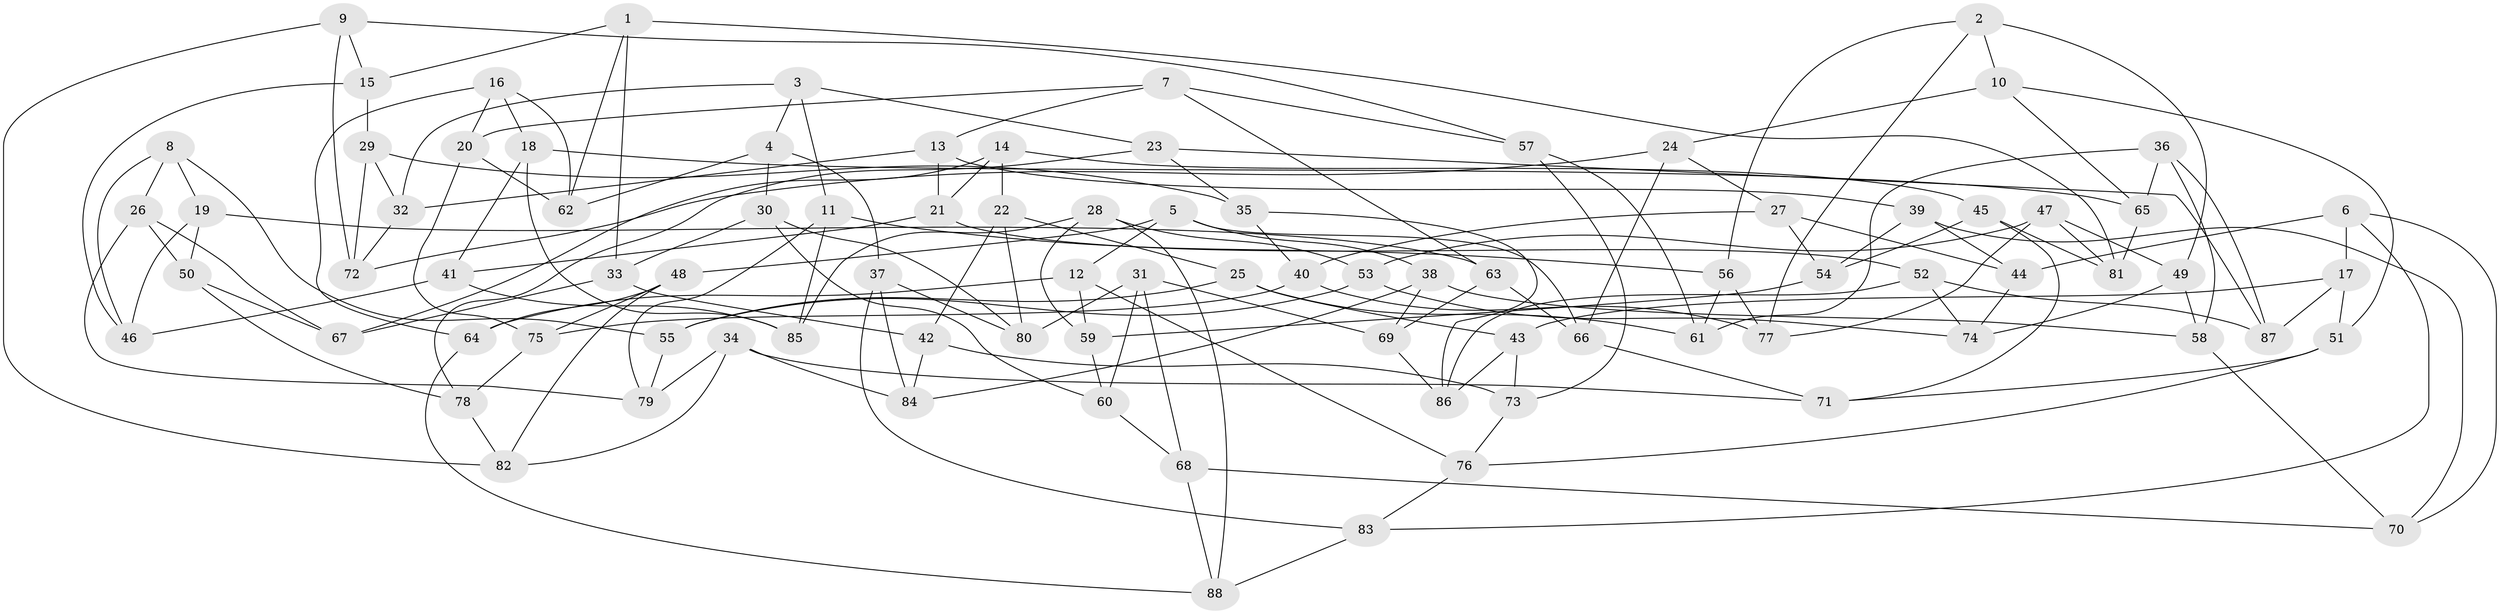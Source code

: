 // Generated by graph-tools (version 1.1) at 2025/03/03/09/25 03:03:01]
// undirected, 88 vertices, 176 edges
graph export_dot {
graph [start="1"]
  node [color=gray90,style=filled];
  1;
  2;
  3;
  4;
  5;
  6;
  7;
  8;
  9;
  10;
  11;
  12;
  13;
  14;
  15;
  16;
  17;
  18;
  19;
  20;
  21;
  22;
  23;
  24;
  25;
  26;
  27;
  28;
  29;
  30;
  31;
  32;
  33;
  34;
  35;
  36;
  37;
  38;
  39;
  40;
  41;
  42;
  43;
  44;
  45;
  46;
  47;
  48;
  49;
  50;
  51;
  52;
  53;
  54;
  55;
  56;
  57;
  58;
  59;
  60;
  61;
  62;
  63;
  64;
  65;
  66;
  67;
  68;
  69;
  70;
  71;
  72;
  73;
  74;
  75;
  76;
  77;
  78;
  79;
  80;
  81;
  82;
  83;
  84;
  85;
  86;
  87;
  88;
  1 -- 62;
  1 -- 15;
  1 -- 33;
  1 -- 81;
  2 -- 49;
  2 -- 56;
  2 -- 77;
  2 -- 10;
  3 -- 32;
  3 -- 23;
  3 -- 11;
  3 -- 4;
  4 -- 62;
  4 -- 30;
  4 -- 37;
  5 -- 48;
  5 -- 66;
  5 -- 38;
  5 -- 12;
  6 -- 70;
  6 -- 83;
  6 -- 44;
  6 -- 17;
  7 -- 57;
  7 -- 13;
  7 -- 20;
  7 -- 63;
  8 -- 26;
  8 -- 55;
  8 -- 46;
  8 -- 19;
  9 -- 72;
  9 -- 15;
  9 -- 82;
  9 -- 57;
  10 -- 65;
  10 -- 51;
  10 -- 24;
  11 -- 85;
  11 -- 79;
  11 -- 56;
  12 -- 59;
  12 -- 64;
  12 -- 76;
  13 -- 39;
  13 -- 21;
  13 -- 32;
  14 -- 67;
  14 -- 22;
  14 -- 21;
  14 -- 45;
  15 -- 29;
  15 -- 46;
  16 -- 18;
  16 -- 64;
  16 -- 62;
  16 -- 20;
  17 -- 43;
  17 -- 51;
  17 -- 87;
  18 -- 65;
  18 -- 85;
  18 -- 41;
  19 -- 50;
  19 -- 46;
  19 -- 63;
  20 -- 62;
  20 -- 75;
  21 -- 52;
  21 -- 41;
  22 -- 80;
  22 -- 25;
  22 -- 42;
  23 -- 87;
  23 -- 78;
  23 -- 35;
  24 -- 72;
  24 -- 27;
  24 -- 66;
  25 -- 55;
  25 -- 43;
  25 -- 61;
  26 -- 50;
  26 -- 67;
  26 -- 79;
  27 -- 54;
  27 -- 40;
  27 -- 44;
  28 -- 88;
  28 -- 53;
  28 -- 85;
  28 -- 59;
  29 -- 35;
  29 -- 72;
  29 -- 32;
  30 -- 60;
  30 -- 33;
  30 -- 80;
  31 -- 60;
  31 -- 69;
  31 -- 80;
  31 -- 68;
  32 -- 72;
  33 -- 67;
  33 -- 42;
  34 -- 84;
  34 -- 82;
  34 -- 71;
  34 -- 79;
  35 -- 86;
  35 -- 40;
  36 -- 65;
  36 -- 58;
  36 -- 61;
  36 -- 87;
  37 -- 84;
  37 -- 83;
  37 -- 80;
  38 -- 84;
  38 -- 69;
  38 -- 58;
  39 -- 54;
  39 -- 44;
  39 -- 70;
  40 -- 75;
  40 -- 77;
  41 -- 85;
  41 -- 46;
  42 -- 73;
  42 -- 84;
  43 -- 73;
  43 -- 86;
  44 -- 74;
  45 -- 71;
  45 -- 81;
  45 -- 54;
  47 -- 81;
  47 -- 77;
  47 -- 49;
  47 -- 53;
  48 -- 75;
  48 -- 64;
  48 -- 82;
  49 -- 58;
  49 -- 74;
  50 -- 67;
  50 -- 78;
  51 -- 76;
  51 -- 71;
  52 -- 87;
  52 -- 86;
  52 -- 74;
  53 -- 74;
  53 -- 55;
  54 -- 59;
  55 -- 79;
  56 -- 61;
  56 -- 77;
  57 -- 73;
  57 -- 61;
  58 -- 70;
  59 -- 60;
  60 -- 68;
  63 -- 69;
  63 -- 66;
  64 -- 88;
  65 -- 81;
  66 -- 71;
  68 -- 70;
  68 -- 88;
  69 -- 86;
  73 -- 76;
  75 -- 78;
  76 -- 83;
  78 -- 82;
  83 -- 88;
}
